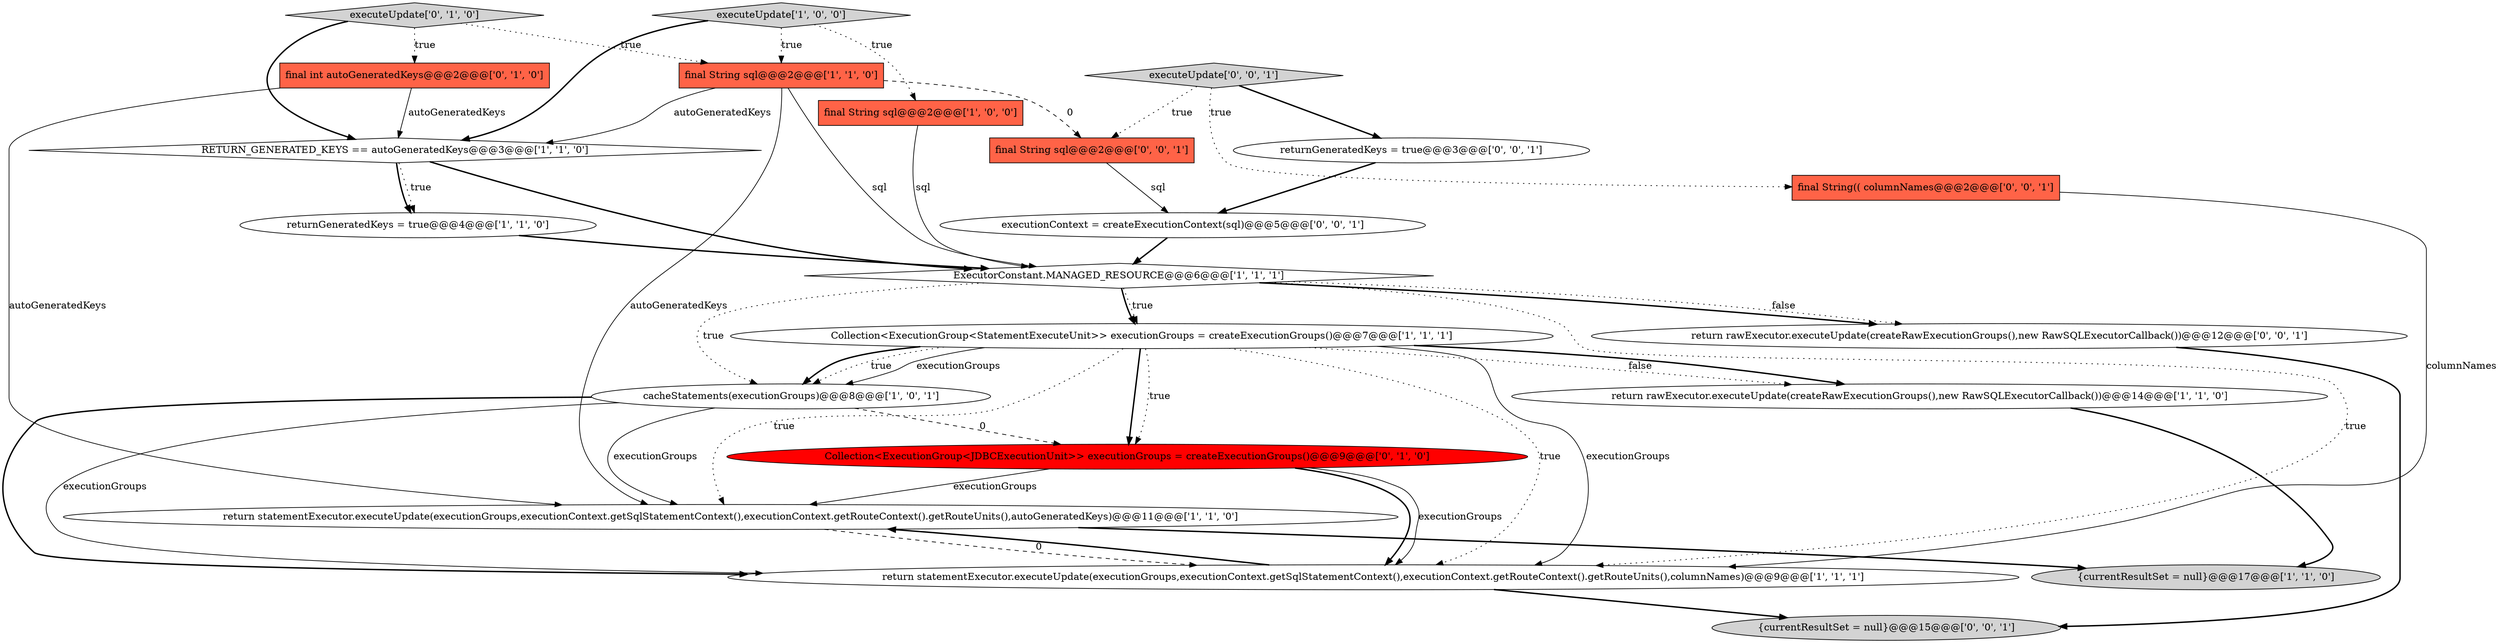 digraph {
5 [style = filled, label = "final String sql@@@2@@@['1', '0', '0']", fillcolor = tomato, shape = box image = "AAA0AAABBB1BBB"];
1 [style = filled, label = "RETURN_GENERATED_KEYS == autoGeneratedKeys@@@3@@@['1', '1', '0']", fillcolor = white, shape = diamond image = "AAA0AAABBB1BBB"];
15 [style = filled, label = "returnGeneratedKeys = true@@@3@@@['0', '0', '1']", fillcolor = white, shape = ellipse image = "AAA0AAABBB3BBB"];
2 [style = filled, label = "returnGeneratedKeys = true@@@4@@@['1', '1', '0']", fillcolor = white, shape = ellipse image = "AAA0AAABBB1BBB"];
13 [style = filled, label = "executeUpdate['0', '1', '0']", fillcolor = lightgray, shape = diamond image = "AAA0AAABBB2BBB"];
16 [style = filled, label = "executionContext = createExecutionContext(sql)@@@5@@@['0', '0', '1']", fillcolor = white, shape = ellipse image = "AAA0AAABBB3BBB"];
10 [style = filled, label = "Collection<ExecutionGroup<StatementExecuteUnit>> executionGroups = createExecutionGroups()@@@7@@@['1', '1', '1']", fillcolor = white, shape = ellipse image = "AAA0AAABBB1BBB"];
17 [style = filled, label = "executeUpdate['0', '0', '1']", fillcolor = lightgray, shape = diamond image = "AAA0AAABBB3BBB"];
18 [style = filled, label = "{currentResultSet = null}@@@15@@@['0', '0', '1']", fillcolor = lightgray, shape = ellipse image = "AAA0AAABBB3BBB"];
19 [style = filled, label = "final String(( columnNames@@@2@@@['0', '0', '1']", fillcolor = tomato, shape = box image = "AAA0AAABBB3BBB"];
4 [style = filled, label = "executeUpdate['1', '0', '0']", fillcolor = lightgray, shape = diamond image = "AAA0AAABBB1BBB"];
8 [style = filled, label = "final String sql@@@2@@@['1', '1', '0']", fillcolor = tomato, shape = box image = "AAA0AAABBB1BBB"];
20 [style = filled, label = "final String sql@@@2@@@['0', '0', '1']", fillcolor = tomato, shape = box image = "AAA0AAABBB3BBB"];
7 [style = filled, label = "return statementExecutor.executeUpdate(executionGroups,executionContext.getSqlStatementContext(),executionContext.getRouteContext().getRouteUnits(),autoGeneratedKeys)@@@11@@@['1', '1', '0']", fillcolor = white, shape = ellipse image = "AAA0AAABBB1BBB"];
0 [style = filled, label = "return statementExecutor.executeUpdate(executionGroups,executionContext.getSqlStatementContext(),executionContext.getRouteContext().getRouteUnits(),columnNames)@@@9@@@['1', '1', '1']", fillcolor = white, shape = ellipse image = "AAA0AAABBB1BBB"];
9 [style = filled, label = "return rawExecutor.executeUpdate(createRawExecutionGroups(),new RawSQLExecutorCallback())@@@14@@@['1', '1', '0']", fillcolor = white, shape = ellipse image = "AAA0AAABBB1BBB"];
3 [style = filled, label = "ExecutorConstant.MANAGED_RESOURCE@@@6@@@['1', '1', '1']", fillcolor = white, shape = diamond image = "AAA0AAABBB1BBB"];
21 [style = filled, label = "return rawExecutor.executeUpdate(createRawExecutionGroups(),new RawSQLExecutorCallback())@@@12@@@['0', '0', '1']", fillcolor = white, shape = ellipse image = "AAA0AAABBB3BBB"];
11 [style = filled, label = "{currentResultSet = null}@@@17@@@['1', '1', '0']", fillcolor = lightgray, shape = ellipse image = "AAA0AAABBB1BBB"];
14 [style = filled, label = "Collection<ExecutionGroup<JDBCExecutionUnit>> executionGroups = createExecutionGroups()@@@9@@@['0', '1', '0']", fillcolor = red, shape = ellipse image = "AAA1AAABBB2BBB"];
6 [style = filled, label = "cacheStatements(executionGroups)@@@8@@@['1', '0', '1']", fillcolor = white, shape = ellipse image = "AAA0AAABBB1BBB"];
12 [style = filled, label = "final int autoGeneratedKeys@@@2@@@['0', '1', '0']", fillcolor = tomato, shape = box image = "AAA0AAABBB2BBB"];
17->20 [style = dotted, label="true"];
16->3 [style = bold, label=""];
4->5 [style = dotted, label="true"];
10->6 [style = dotted, label="true"];
7->11 [style = bold, label=""];
9->11 [style = bold, label=""];
13->12 [style = dotted, label="true"];
10->14 [style = bold, label=""];
6->7 [style = solid, label="executionGroups"];
2->3 [style = bold, label=""];
3->10 [style = dotted, label="true"];
8->20 [style = dashed, label="0"];
14->7 [style = solid, label="executionGroups"];
1->3 [style = bold, label=""];
12->1 [style = solid, label="autoGeneratedKeys"];
10->6 [style = solid, label="executionGroups"];
4->8 [style = dotted, label="true"];
6->0 [style = bold, label=""];
6->14 [style = dashed, label="0"];
3->6 [style = dotted, label="true"];
7->0 [style = dashed, label="0"];
12->7 [style = solid, label="autoGeneratedKeys"];
15->16 [style = bold, label=""];
10->6 [style = bold, label=""];
21->18 [style = bold, label=""];
13->1 [style = bold, label=""];
6->0 [style = solid, label="executionGroups"];
0->7 [style = bold, label=""];
10->14 [style = dotted, label="true"];
3->10 [style = bold, label=""];
8->3 [style = solid, label="sql"];
14->0 [style = bold, label=""];
13->8 [style = dotted, label="true"];
5->3 [style = solid, label="sql"];
20->16 [style = solid, label="sql"];
17->19 [style = dotted, label="true"];
3->0 [style = dotted, label="true"];
17->15 [style = bold, label=""];
8->7 [style = solid, label="autoGeneratedKeys"];
10->0 [style = solid, label="executionGroups"];
10->0 [style = dotted, label="true"];
3->21 [style = bold, label=""];
10->9 [style = dotted, label="false"];
0->18 [style = bold, label=""];
14->0 [style = solid, label="executionGroups"];
1->2 [style = bold, label=""];
10->9 [style = bold, label=""];
4->1 [style = bold, label=""];
3->21 [style = dotted, label="false"];
8->1 [style = solid, label="autoGeneratedKeys"];
1->2 [style = dotted, label="true"];
19->0 [style = solid, label="columnNames"];
10->7 [style = dotted, label="true"];
}

